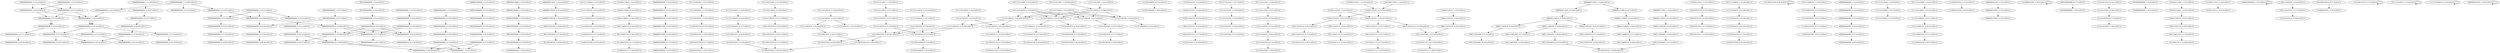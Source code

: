 digraph G {
    "000000000000_4-16:14-LEN:12" -> "000000000000_5-17:16-LEN:12";
    "001000000000_6-17:6-LEN:12" -> "010000000000_7-18:6-LEN:12";
    "000000000000_5-17:16-LEN:12" -> "000000000000_6-18:16-LEN:12";
    "000000110010_2-14:14-LEN:12" -> "000001100100_3-15:10-LEN:12";
    "011111110010_1-13:5-LEN:12" -> "111111100101_2-14:4-LEN:12";
    "011100011011_6-17:4-LEN:12" -> "111000110111_7-18:4-LEN:12";
    "000000000010_2-13:5-LEN:12" -> "000000000100_3-14:5-LEN:12";
    "112010010101_5-16:4-LEN:12" -> "120100101010_6-17:7-LEN:12";
    "101121100101_3-14:7-LEN:12" -> "011211001010_4-15:6-LEN:12";
    "121100100010_6-17:4-LEN:12" -> "211001000100_7-18:4-LEN:12";
    "100110101101_4-16:9-LEN:12" -> "001101011011_5-17:9-LEN:12";
    "011111211010_1-13:7-LEN:12" -> "111112110101_2-14:6-LEN:12";
    "011111211101_1-12:6-LEN:12" -> "111112111010_2-13:7-LEN:12";
    "101001110101_2-13:116-LEN:12" -> "010011101011_3-15:12-LEN:12";
    "101001110101_2-13:116-LEN:12" -> "010011101011_3-14:107-LEN:12";
    "000011100001_4-16:5-LEN:12" -> "000111000010_5-17:5-LEN:12";
    "000000000000_2-14:14-LEN:12" -> "000000000000_3-15:13-LEN:12";
    "000111010110_3-15:4-LEN:12" -> "001110101101_5-16:104-LEN:12";
    "101001010110_2-15:8-LEN:12" -> "010010101101_3-16:8-LEN:12";
    "100000000000_4-15:4-LEN:12" -> "000000000000_5-17:7-LEN:12";
    "100000000000_4-15:4-LEN:12" -> "000000000001_5-16:4-LEN:12";
    "100000000000_4-15:4-LEN:12" -> "000000000000_5-16:548-LEN:12";
    "000000000000_4-16:13-LEN:12" -> "000000000000_5-17:11-LEN:12";
    "000111001000_5-17:4-LEN:12" -> "001110010001_6-18:4-LEN:12";
    "000000000000_2-14:9-LEN:12" -> "000000000000_3-15:9-LEN:12";
    "110100111010_1-12:110-LEN:12" -> "101001110101_2-13:116-LEN:12";
    "111112110010_2-13:246-LEN:12" -> "111121100101_3-15:37-LEN:12";
    "111112110010_2-13:246-LEN:12" -> "111121100100_3-15:7-LEN:12";
    "111112110010_2-13:246-LEN:12" -> "111121100101_3-14:204-LEN:12";
    "111112110010_2-13:246-LEN:12" -> "111121100100_3-14:6-LEN:12";
    "111121001010_3-15:29-LEN:12" -> "111210010101_4-16:25-LEN:12";
    "111121110101_3-14:6-LEN:12" -> "111211101010_4-15:5-LEN:12";
    "111211010101_4-16:4-LEN:12" -> "112110101010_5-17:4-LEN:12";
    "000000000000_4-16:14-LEN:12" -> "000000000000_5-17:13-LEN:12";
    "000000000000_5-17:22-LEN:12" -> "000000000000_6-18:20-LEN:12";
    "000000000000_3-14:559-LEN:12" -> "000000000000_4-15:544-LEN:12";
    "000000000000_3-14:559-LEN:12" -> "000000000000_4-16:25-LEN:12";
    "121100101100_6-18:4-LEN:12" -> "121100101100_6-18:4-LEN:12";
    "000001000000_3-14:4-LEN:12" -> "000010000000_4-15:4-LEN:12";
    "000000000000_1-13:13-LEN:12" -> "000000000000_2-14:13-LEN:12";
    "111121101010_3-15:4-LEN:12" -> "111211010101_4-16:4-LEN:12";
    "011112110010_1-13:9-LEN:12" -> "111121100101_2-14:6-LEN:12";
    "111112110101_2-14:6-LEN:12" -> "111121101010_3-15:4-LEN:12";
    "010011010110_3-15:9-LEN:12" -> "100110101101_4-16:9-LEN:12";
    "000111001010_5-17:10-LEN:12" -> "001110010101_6-18:8-LEN:12";
    "000000000000_5-17:11-LEN:12" -> "000000000000_6-18:10-LEN:12";
    "000000000000_5-17:14-LEN:12" -> "000000000000_6-18:12-LEN:12";
    "121100101010_6-17:203-LEN:12" -> "211001010100_7-18:214-LEN:12";
    "112110010101_4-16:8-LEN:12" -> "121100101010_5-17:8-LEN:12";
    "112111010101_5-16:5-LEN:12" -> "121110101010_6-17:5-LEN:12";
    "011101011011_6-17:104-LEN:12" -> "111010110111_7-18:97-LEN:12";
    "111200101010_4-17:12-LEN:12" -> "112001010100_5-18:13-LEN:12";
    "000000000000_4-16:4-LEN:12" -> "000000000000_5-17:4-LEN:12";
    "111211001011_4-16:18-LEN:12" -> "112110010110_5-17:20-LEN:12";
    "111121100101_3-15:37-LEN:12" -> "111211001011_4-16:18-LEN:12";
    "111121100101_3-15:37-LEN:12" -> "111211001010_4-16:21-LEN:12";
    "000000000000_5-17:13-LEN:12" -> "000000000000_6-18:13-LEN:12";
    "000011100100_4-16:6-LEN:12" -> "000111001000_5-17:5-LEN:12";
    "000111000010_5-17:5-LEN:12" -> "001110000101_6-18:6-LEN:12";
    "000000000000_1-13:11-LEN:12" -> "000000000000_2-14:11-LEN:12";
    "111112110000_2-13:7-LEN:12" -> "111121100001_3-14:5-LEN:12";
    "000100000000_3-14:5-LEN:12" -> "001000000000_4-15:5-LEN:12";
    "001110101101_5-17:6-LEN:12" -> "011101011011_6-18:5-LEN:12";
    "000000000000_4-16:12-LEN:12" -> "000000000000_6-17:543-LEN:12";
    "000000000000_4-16:12-LEN:12" -> "000000000000_6-18:17-LEN:12";
    "000000000000_5-17:25-LEN:12" -> "000000000000_6-18:26-LEN:12";
    "011111211000_1-13:14-LEN:12" -> "111112110001_2-14:12-LEN:12";
    "100111010110_4-15:100-LEN:12" -> "001110101101_5-16:104-LEN:12";
    "001000000000_4-15:5-LEN:12" -> "010000000000_5-16:5-LEN:12";
    "111200101010_3-17:4-LEN:12" -> "112001010100_4-18:4-LEN:12";
    "010000000000_3-14:4-LEN:12" -> "100000000000_4-15:4-LEN:12";
    "111111001010_3-15:4-LEN:12" -> "111110010101_4-16:4-LEN:12";
    "111112111010_2-13:7-LEN:12" -> "111121110101_3-14:6-LEN:12";
    "000000011001_2-13:4-LEN:12" -> "000000110010_3-14:4-LEN:12";
    "010000000000_5-16:5-LEN:12" -> "100000000000_6-17:5-LEN:12";
    "211000010100_7-18:4-LEN:12" -> "211000010100_7-18:4-LEN:12";
    "010100111010_1-12:6-LEN:12" -> "101001110101_2-13:116-LEN:12";
    "100101011011_4-17:8-LEN:12" -> "001010110111_5-18:8-LEN:12";
    "000100000000_6-17:4-LEN:12" -> "001000000000_7-18:4-LEN:12";
    "000000000000_4-16:13-LEN:12" -> "000000000000_5-17:13-LEN:12";
    "110112110010_2-13:7-LEN:12" -> "101121100101_3-14:7-LEN:12";
    "011111200101_1-14:9-LEN:12" -> "111112001010_2-15:10-LEN:12";
    "121101101010_6-17:4-LEN:12" -> "211011010100_7-18:4-LEN:12";
    "000000000000_6-17:543-LEN:12" -> "000000000000_7-18:528-LEN:12";
    "000000000000_6-17:543-LEN:12" -> "000000000001_7-18:7-LEN:12";
    "000000010000_1-12:5-LEN:12" -> "000000100000_2-13:5-LEN:12";
    "000000000000_3-15:23-LEN:12" -> "000000000000_4-16:21-LEN:12";
    "000000000000_1-13:5-LEN:12" -> "000000000000_2-14:4-LEN:12";
    "111211001010_3-15:7-LEN:12" -> "112110010101_4-16:8-LEN:12";
    "000000000000_3-15:13-LEN:12" -> "000000000000_4-16:13-LEN:12";
    "111120100101_3-14:4-LEN:12" -> "111201001010_4-15:4-LEN:12";
    "000001100100_3-15:10-LEN:12" -> "000011001001_4-16:9-LEN:12";
    "000000000000_2-14:11-LEN:12" -> "000000000000_3-15:12-LEN:12";
    "111211000101_4-16:12-LEN:12" -> "112110001010_5-17:11-LEN:12";
    "000001000000_1-12:5-LEN:12" -> "000010000000_2-13:5-LEN:12";
    "000000000000_1-13:9-LEN:12" -> "000000000000_2-14:9-LEN:12";
    "000000000000_4-16:16-LEN:12" -> "000000000000_5-17:15-LEN:12";
    "001101011011_5-17:9-LEN:12" -> "011010110111_6-18:9-LEN:12";
    "001000000000_1-12:4-LEN:12" -> "010000000000_2-13:4-LEN:12";
    "001110011011_5-17:6-LEN:12" -> "011100110111_6-18:6-LEN:12";
    "000000100000_2-13:5-LEN:12" -> "000001000000_3-14:4-LEN:12";
    "010010101101_3-16:8-LEN:12" -> "100101011011_4-17:8-LEN:12";
    "111100101010_5-17:4-LEN:12" -> "111001010100_6-18:4-LEN:12";
    "000110010010_5-17:8-LEN:12" -> "001100100101_6-18:8-LEN:12";
    "111111100101_2-14:4-LEN:12" -> "111111001010_3-15:4-LEN:12";
    "000000000000_4-16:21-LEN:12" -> "000000000000_5-17:22-LEN:12";
    "110100111011_1-13:5-LEN:12" -> "101001110111_2-14:4-LEN:12";
    "000000000000_2-14:15-LEN:12" -> "000000000000_3-15:14-LEN:12";
    "101001110011_2-14:5-LEN:12" -> "010011100110_3-15:5-LEN:12";
    "000000100000_6-17:5-LEN:12" -> "000001000000_7-18:5-LEN:12";
    "121100101000_6-17:8-LEN:12" -> "211001010000_7-18:7-LEN:12";
    "000000000000_2-14:14-LEN:12" -> "000000000000_3-15:14-LEN:12";
    "011011211001_1-12:6-LEN:12" -> "110112110010_2-13:7-LEN:12";
    "000000000000_5-17:4-LEN:12" -> "000000000000_6-18:4-LEN:12";
    "000000000000_5-17:7-LEN:12" -> "000000000000_6-18:7-LEN:12";
    "000000000000_3-15:14-LEN:12" -> "000000000000_4-16:14-LEN:12";
    "100111000110_4-15:4-LEN:12" -> "001110001101_5-16:4-LEN:12";
    "001110010010_6-17:63-LEN:12" -> "011100100101_7-18:65-LEN:12";
    "000000000000_3-15:17-LEN:12" -> "000000000000_4-16:16-LEN:12";
    "111112001010_2-15:10-LEN:12" -> "111120010101_3-16:12-LEN:12";
    "000000000000_1-13:18-LEN:12" -> "000000000000_2-14:17-LEN:12";
    "001110101111_5-17:6-LEN:12" -> "011101011111_6-18:5-LEN:12";
    "011112110010_1-13:6-LEN:12" -> "111121100101_2-14:4-LEN:12";
    "110100111001_1-13:4-LEN:12" -> "101001110011_2-14:5-LEN:12";
    "000000000100_3-14:5-LEN:12" -> "000000001000_4-15:5-LEN:12";
    "000000000000_2-14:13-LEN:12" -> "000000000000_3-15:13-LEN:12";
    "000000000000_1-13:7-LEN:12" -> "000000000000_2-14:7-LEN:12";
    "101001101011_2-14:8-LEN:12" -> "010011010110_3-15:9-LEN:12";
    "110100111000_1-12:4-LEN:12" -> "101001110001_2-13:4-LEN:12";
    "000000000000_4-16:9-LEN:12" -> "000000000000_5-17:8-LEN:12";
    "000000000000_3-15:14-LEN:12" -> "000000000000_4-16:14-LEN:12";
    "000111001001_4-16:4-LEN:12" -> "001110010010_5-17:4-LEN:12";
    "112110010100_5-16:7-LEN:12" -> "121100101000_6-17:8-LEN:12";
    "000000000000_3-15:14-LEN:12" -> "000000000000_4-16:14-LEN:12";
    "112110110101_5-16:4-LEN:12" -> "121101101010_6-17:4-LEN:12";
    "010011101011_3-15:12-LEN:12" -> "100111010111_4-16:7-LEN:12";
    "010011101011_3-15:12-LEN:12" -> "100111010110_4-16:5-LEN:12";
    "111121100101_2-14:6-LEN:12" -> "111211001010_3-15:7-LEN:12";
    "000000000000_2-14:17-LEN:12" -> "000000000000_3-15:17-LEN:12";
    "000011100100_4-15:66-LEN:12" -> "000111001000_5-17:4-LEN:12";
    "000011100100_4-15:66-LEN:12" -> "000111001001_5-16:63-LEN:12";
    "111121100101_2-14:21-LEN:12" -> "111211001011_3-15:4-LEN:12";
    "111121100101_2-14:21-LEN:12" -> "111211001010_3-15:19-LEN:12";
    "111121100100_3-15:7-LEN:12" -> "111211001001_4-16:7-LEN:12";
    "001000000000_2-13:4-LEN:12" -> "010000000000_3-14:4-LEN:12";
    "110211001010_4-15:12-LEN:12" -> "102110010101_5-16:11-LEN:12";
    "011111201001_1-12:5-LEN:12" -> "111112010010_2-13:6-LEN:12";
    "010011101011_3-14:107-LEN:12" -> "100111010110_4-15:100-LEN:12";
    "010011101011_3-14:107-LEN:12" -> "100111010111_4-15:7-LEN:12";
    "000010000000_1-12:5-LEN:12" -> "000010000000_1-12:5-LEN:12";
    "112110010110_5-17:20-LEN:12" -> "121100101100_6-18:20-LEN:12";
    "001110101101_5-16:104-LEN:12" -> "011101011011_6-17:104-LEN:12";
    "000000000000_3-15:9-LEN:12" -> "000000000000_4-16:9-LEN:12";
    "011110211001_1-12:10-LEN:12" -> "111102110010_2-13:9-LEN:12";
    "001110010010_5-17:4-LEN:12" -> "011100100101_7-18:65-LEN:12";
    "100111010111_4-15:7-LEN:12" -> "001110101111_5-16:7-LEN:12";
    "000000000000_4-15:544-LEN:12" -> "000000000000_5-17:7-LEN:12";
    "000000000000_4-15:544-LEN:12" -> "000000000001_5-16:4-LEN:12";
    "000000000000_4-15:544-LEN:12" -> "000000000000_5-16:548-LEN:12";
    "011112110010_2-13:5-LEN:12" -> "111121100101_3-15:37-LEN:12";
    "011112110010_2-13:5-LEN:12" -> "111121100100_3-15:7-LEN:12";
    "011112110010_2-13:5-LEN:12" -> "111121100101_3-14:204-LEN:12";
    "011112110010_2-13:5-LEN:12" -> "111121100100_3-14:6-LEN:12";
    "001110101011_5-17:5-LEN:12" -> "011101010111_6-18:6-LEN:12";
    "111110010101_4-16:4-LEN:12" -> "111100101010_5-17:4-LEN:12";
    "110001110101_1-13:4-LEN:12" -> "100011101011_2-14:5-LEN:12";
    "000000000000_1-13:13-LEN:12" -> "000000000000_2-14:14-LEN:12";
    "111111211001_1-12:5-LEN:12" -> "111112110010_2-13:246-LEN:12";
    "000000000000_3-15:4-LEN:12" -> "000000000000_4-16:4-LEN:12";
    "000000000001_5-16:4-LEN:12" -> "000000000010_6-17:4-LEN:12";
    "001100010010_6-17:4-LEN:12" -> "011000100101_7-18:4-LEN:12";
    "011112110010_1-13:24-LEN:12" -> "111121100101_2-14:21-LEN:12";
    "110100101011_1-14:7-LEN:12" -> "101001010110_2-15:8-LEN:12";
    "100111010111_4-16:7-LEN:12" -> "001110101111_5-17:6-LEN:12";
    "111112100101_2-14:28-LEN:12" -> "111121001010_3-15:29-LEN:12";
    "111211011010_4-15:4-LEN:12" -> "112110110101_5-16:4-LEN:12";
    "000000000000_1-12:587-LEN:12" -> "000000000000_2-14:15-LEN:12";
    "000000000000_1-12:587-LEN:12" -> "000000000001_2-13:4-LEN:12";
    "000000000000_1-12:587-LEN:12" -> "000000000000_2-13:573-LEN:12";
    "111121100101_2-14:4-LEN:12" -> "111211001011_4-15:24-LEN:12";
    "111121100101_2-14:4-LEN:12" -> "111211001010_4-15:185-LEN:12";
    "102110010101_5-16:11-LEN:12" -> "021100101010_6-17:11-LEN:12";
    "121110101010_6-17:5-LEN:12" -> "211101010100_7-18:5-LEN:12";
    "000000111001_1-13:4-LEN:12" -> "000001110010_2-14:4-LEN:12";
    "000000111001_2-13:82-LEN:12" -> "000001110010_3-14:80-LEN:12";
    "111121100010_3-15:11-LEN:12" -> "111211000101_4-16:12-LEN:12";
    "111112010010_2-13:6-LEN:12" -> "111120100101_3-14:4-LEN:12";
    "000000000000_2-14:4-LEN:12" -> "000000000000_3-15:4-LEN:12";
    "000000000000_1-13:11-LEN:12" -> "000000000000_3-14:559-LEN:12";
    "000000000000_1-13:11-LEN:12" -> "000000000000_3-15:23-LEN:12";
    "112110011010_5-17:4-LEN:12" -> "112110011010_5-17:4-LEN:12";
    "100111001101_4-16:5-LEN:12" -> "001110011011_5-17:6-LEN:12";
    "010011100011_3-14:4-LEN:12" -> "100111000110_4-15:4-LEN:12";
    "011111210010_1-13:4-LEN:12" -> "011111210010_1-13:4-LEN:12";
    "111120010101_3-16:12-LEN:12" -> "111200101010_4-17:12-LEN:12";
    "120100101010_6-17:7-LEN:12" -> "201001010100_7-18:7-LEN:12";
    "001110001101_5-16:4-LEN:12" -> "011100011011_6-17:4-LEN:12";
    "000010000000_2-13:5-LEN:12" -> "000100000000_3-14:5-LEN:12";
    "111211001011_4-15:24-LEN:12" -> "112110010111_5-16:22-LEN:12";
    "000001110010_3-14:80-LEN:12" -> "000011100100_4-16:6-LEN:12";
    "000001110010_3-14:80-LEN:12" -> "000011100100_4-15:66-LEN:12";
    "000001110010_3-14:80-LEN:12" -> "000011100101_4-16:10-LEN:12";
    "011111211000_1-12:6-LEN:12" -> "111112110000_2-13:7-LEN:12";
    "112110010100_5-17:22-LEN:12" -> "121100101000_6-18:24-LEN:12";
    "112110010010_5-17:7-LEN:12" -> "121100100100_6-18:6-LEN:12";
    "000000000000_5-17:8-LEN:12" -> "000000000000_7-18:528-LEN:12";
    "000000000000_5-17:8-LEN:12" -> "000000000001_7-18:7-LEN:12";
    "111121100101_3-14:204-LEN:12" -> "111211001011_4-15:24-LEN:12";
    "111121100101_3-14:204-LEN:12" -> "111211001010_4-15:185-LEN:12";
    "001110101111_5-16:7-LEN:12" -> "011101011111_6-17:6-LEN:12";
    "111112100010_2-13:4-LEN:12" -> "111112100010_2-13:4-LEN:12";
    "011101011111_6-17:6-LEN:12" -> "111010111111_7-18:6-LEN:12";
    "001111211001_1-12:5-LEN:12" -> "011112110010_2-13:5-LEN:12";
    "112110010101_5-16:191-LEN:12" -> "121100101010_6-18:9-LEN:12";
    "112110010101_5-16:191-LEN:12" -> "121100101010_6-17:203-LEN:12";
    "000000000000_1-13:14-LEN:12" -> "000000000000_2-14:13-LEN:12";
    "111211001010_3-15:8-LEN:12" -> "112110010100_5-16:7-LEN:12";
    "111211001010_3-15:8-LEN:12" -> "112110010101_5-16:191-LEN:12";
    "000000000000_3-15:12-LEN:12" -> "000000000000_4-16:12-LEN:12";
    "000000000000_5-17:15-LEN:12" -> "000000000000_6-18:14-LEN:12";
    "112100101010_5-17:22-LEN:12" -> "121001010100_6-18:24-LEN:12";
    "112110010101_4-16:17-LEN:12" -> "121100101010_6-18:9-LEN:12";
    "112110010101_4-16:17-LEN:12" -> "121100101010_6-17:203-LEN:12";
    "000001110000_3-15:6-LEN:12" -> "000011100001_4-16:5-LEN:12";
    "011112110010_1-13:4-LEN:12" -> "111121100101_3-15:37-LEN:12";
    "011112110010_1-13:4-LEN:12" -> "111121100100_3-15:7-LEN:12";
    "011112110010_1-13:4-LEN:12" -> "111121100101_3-14:204-LEN:12";
    "011112110010_1-13:4-LEN:12" -> "111121100100_3-14:6-LEN:12";
    "010011100110_3-15:5-LEN:12" -> "100111001101_4-16:5-LEN:12";
    "000000111000_2-14:7-LEN:12" -> "000001110000_3-15:6-LEN:12";
    "000000000000_1-13:10-LEN:12" -> "000000000000_2-14:8-LEN:12";
    "000000000000_2-14:8-LEN:12" -> "000000000000_3-15:8-LEN:12";
    "000000000000_5-17:13-LEN:12" -> "000000000000_6-18:14-LEN:12";
    "000000000000_4-16:14-LEN:12" -> "000000000000_5-17:14-LEN:12";
    "000000000000_2-14:13-LEN:12" -> "000000000000_3-15:14-LEN:12";
    "011112110010_1-13:10-LEN:12" -> "111121100101_2-14:7-LEN:12";
    "000000000000_5-16:548-LEN:12" -> "000000000000_6-17:543-LEN:12";
    "000000000000_5-16:548-LEN:12" -> "000000000000_6-18:17-LEN:12";
    "000111001001_5-16:63-LEN:12" -> "001110010010_6-17:63-LEN:12";
    "000000001100_1-12:4-LEN:12" -> "000000011001_2-13:4-LEN:12";
    "000000000000_4-16:25-LEN:12" -> "000000000000_5-17:25-LEN:12";
    "111210010101_4-16:25-LEN:12" -> "112100101010_5-17:22-LEN:12";
    "021100101010_6-17:11-LEN:12" -> "211001010100_7-18:214-LEN:12";
    "100111010110_4-16:5-LEN:12" -> "001110101101_5-17:6-LEN:12";
    "000000010010_1-14:5-LEN:12" -> "000000010010_1-14:5-LEN:12";
    "112110001010_5-17:11-LEN:12" -> "121100010100_6-18:13-LEN:12";
    "000010000000_4-15:4-LEN:12" -> "000100000000_5-16:5-LEN:12";
    "101001110001_2-13:4-LEN:12" -> "010011100011_3-14:4-LEN:12";
    "000011100101_4-16:10-LEN:12" -> "000111001010_5-17:10-LEN:12";
    "111211001010_4-16:21-LEN:12" -> "112110010100_5-17:22-LEN:12";
    "000001110010_2-14:4-LEN:12" -> "000011100100_3-15:4-LEN:12";
    "111121100101_2-14:7-LEN:12" -> "111211001010_3-15:8-LEN:12";
    "011111210010_1-13:30-LEN:12" -> "111112100101_2-14:28-LEN:12";
    "110100110101_1-13:8-LEN:12" -> "101001101011_2-14:8-LEN:12";
    "000000000001_1-12:4-LEN:12" -> "000000000010_2-13:5-LEN:12";
    "000000011001_1-13:12-LEN:12" -> "000000110010_2-14:14-LEN:12";
    "111211001010_3-15:19-LEN:12" -> "112110010101_4-16:17-LEN:12";
    "100000000000_6-17:5-LEN:12" -> "000000000000_7-18:528-LEN:12";
    "100000000000_6-17:5-LEN:12" -> "000000000001_7-18:7-LEN:12";
    "000011001001_4-16:9-LEN:12" -> "000110010010_5-17:8-LEN:12";
    "121100101110_6-17:23-LEN:12" -> "211001011100_7-18:23-LEN:12";
    "000100000000_1-12:4-LEN:12" -> "001000000000_2-13:4-LEN:12";
    "100011101011_2-14:5-LEN:12" -> "000111010110_3-15:4-LEN:12";
    "100111010101_4-16:4-LEN:12" -> "001110101011_5-17:5-LEN:12";
    "011211001010_4-15:6-LEN:12" -> "112110010100_5-16:7-LEN:12";
    "011211001010_4-15:6-LEN:12" -> "112110010101_5-16:191-LEN:12";
    "000000000000_3-15:8-LEN:12" -> "000000000000_5-17:7-LEN:12";
    "000000000000_3-15:8-LEN:12" -> "000000000001_5-16:4-LEN:12";
    "000000000000_3-15:8-LEN:12" -> "000000000000_5-16:548-LEN:12";
    "111021100101_3-14:11-LEN:12" -> "110211001010_4-15:12-LEN:12";
    "000111001000_5-17:5-LEN:12" -> "001110010001_6-18:5-LEN:12";
    "111201001010_4-15:4-LEN:12" -> "112010010101_5-16:4-LEN:12";
    "112110010111_5-16:22-LEN:12" -> "121100101110_6-17:23-LEN:12";
    "111211001001_4-16:7-LEN:12" -> "112110010010_5-17:7-LEN:12";
    "000000000000_2-13:573-LEN:12" -> "000000000000_3-14:559-LEN:12";
    "000000000000_2-13:573-LEN:12" -> "000000000000_3-15:23-LEN:12";
    "111211101010_4-15:5-LEN:12" -> "112111010101_5-16:5-LEN:12";
    "000000011100_1-12:84-LEN:12" -> "000000111001_2-13:82-LEN:12";
    "000000011100_1-12:84-LEN:12" -> "000000111000_2-14:7-LEN:12";
    "000011100100_3-15:4-LEN:12" -> "000111001001_4-16:4-LEN:12";
    "000000000000_1-13:14-LEN:12" -> "000000000000_2-14:14-LEN:12";
    "000000000000_3-15:13-LEN:12" -> "000000000000_4-16:13-LEN:12";
    "000000001000_4-15:5-LEN:12" -> "000000010000_5-16:5-LEN:12";
    "000100000000_5-16:5-LEN:12" -> "001000000000_6-17:6-LEN:12";
    "000000010000_5-16:5-LEN:12" -> "000000100000_6-17:5-LEN:12";
    "111102110010_2-13:9-LEN:12" -> "111021100101_3-14:11-LEN:12";
    "111211001010_4-15:185-LEN:12" -> "112110010100_5-16:7-LEN:12";
    "111211001010_4-15:185-LEN:12" -> "112110010101_5-16:191-LEN:12";
    "011111211001_1-12:242-LEN:12" -> "111112110010_2-13:246-LEN:12";
    "000000000000_2-14:7-LEN:12" -> "000000000000_4-15:544-LEN:12";
    "000000000000_2-14:7-LEN:12" -> "000000000000_4-16:25-LEN:12";
    "101001110101_1-13:5-LEN:12" -> "010011101011_3-15:12-LEN:12";
    "101001110101_1-13:5-LEN:12" -> "010011101011_3-14:107-LEN:12";
    "111121100100_3-14:6-LEN:12" -> "111211001000_4-15:5-LEN:12";
    "111112110001_2-14:12-LEN:12" -> "111121100010_3-15:11-LEN:12";
    "121100101010_5-17:8-LEN:12" -> "211001010100_7-18:214-LEN:12";
}

